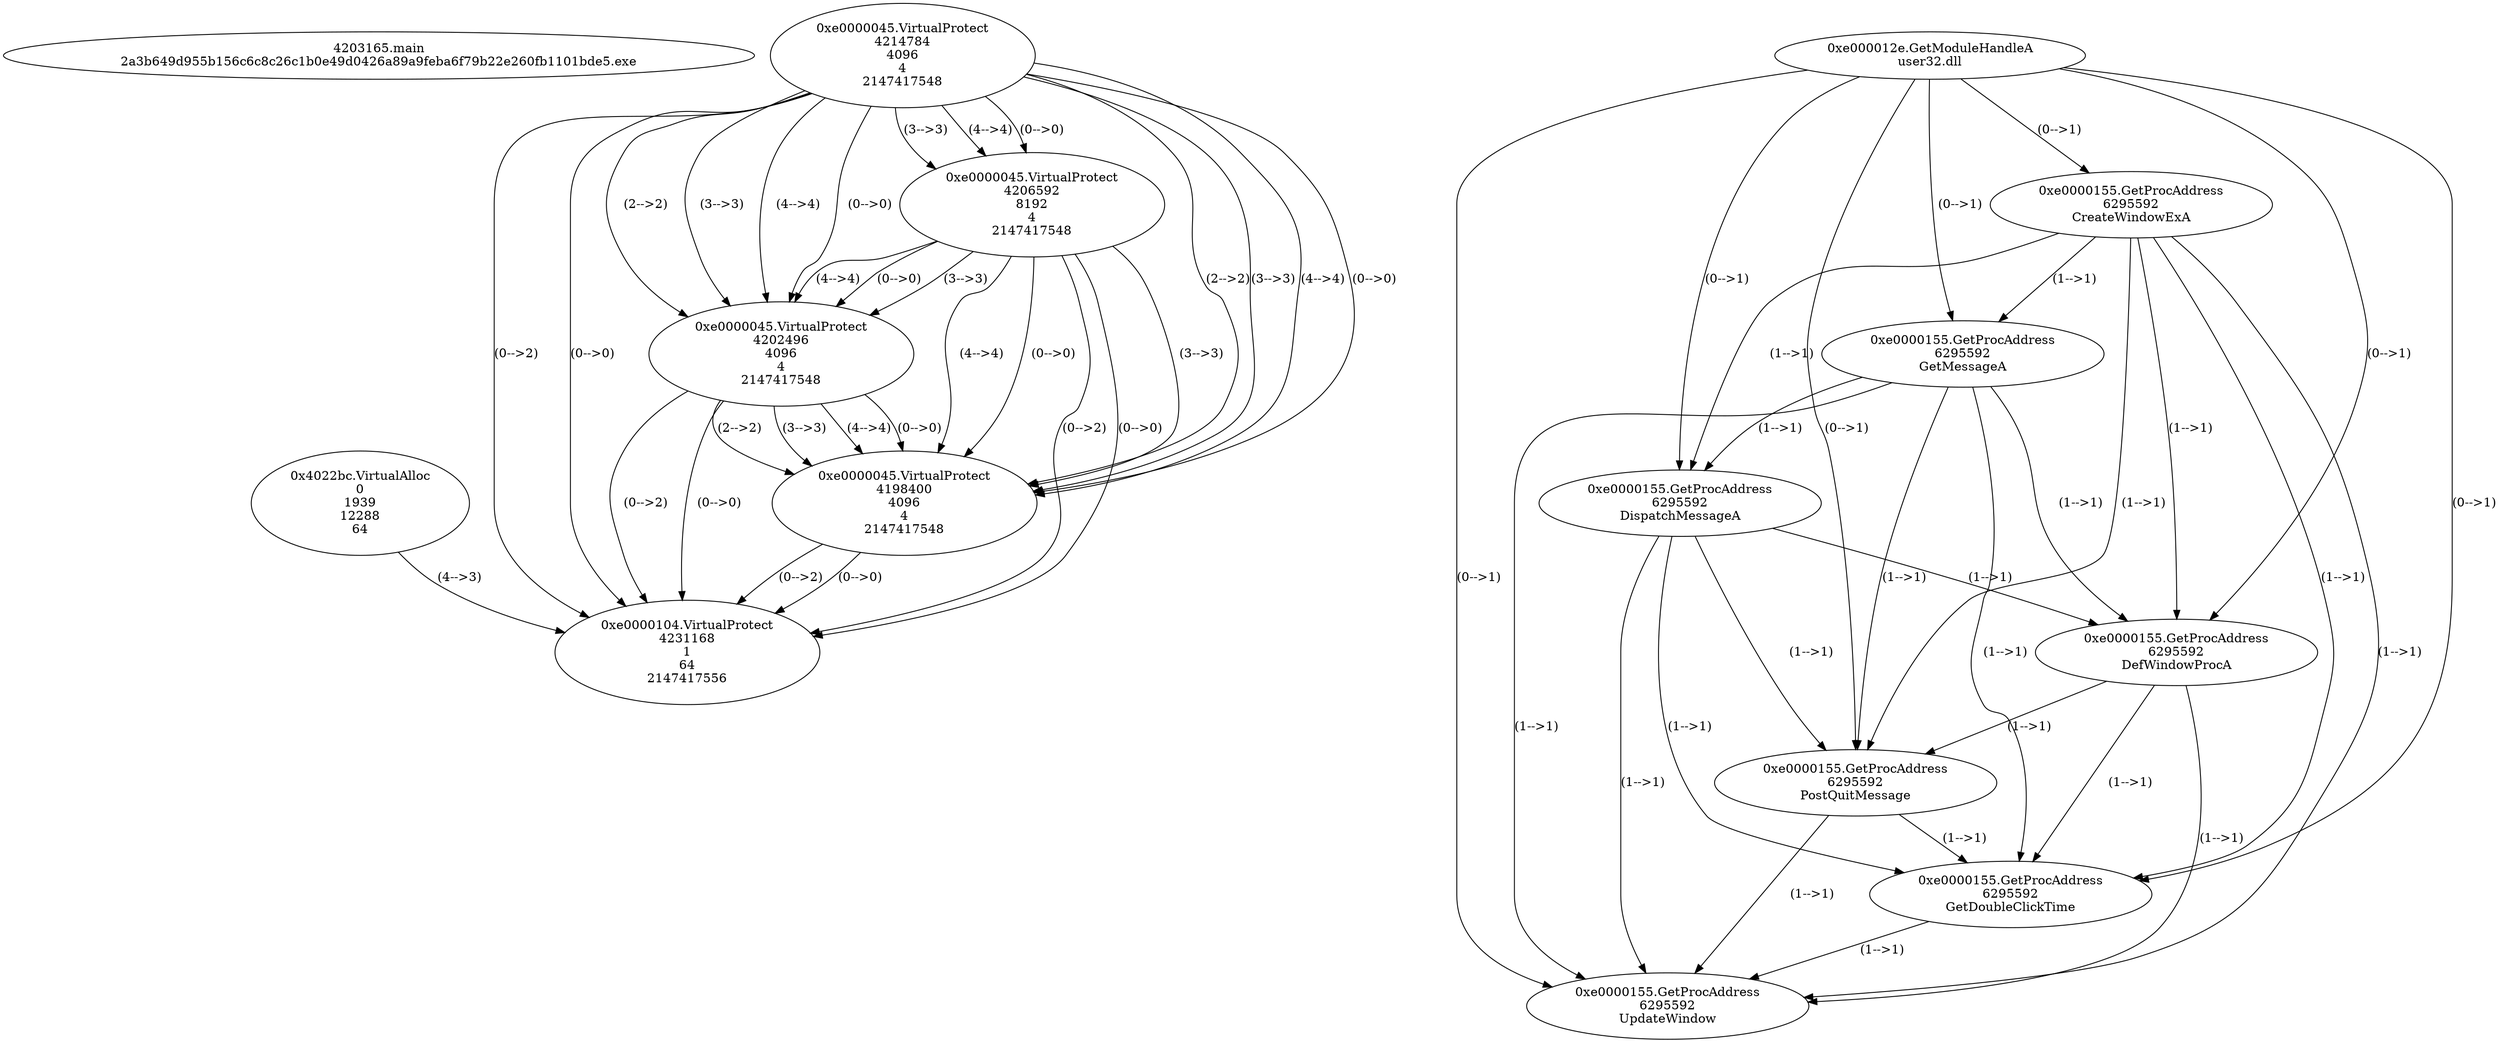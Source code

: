 // Global SCDG with merge call
digraph {
	0 [label="4203165.main
2a3b649d955b156c6c8c26c1b0e49d0426a89a9feba6f79b22e260fb1101bde5.exe"]
	1 [label="0x4022bc.VirtualAlloc
0
1939
12288
64"]
	2 [label="0xe0000045.VirtualProtect
4214784
4096
4
2147417548"]
	3 [label="0xe0000045.VirtualProtect
4206592
8192
4
2147417548"]
	2 -> 3 [label="(3-->3)"]
	2 -> 3 [label="(4-->4)"]
	2 -> 3 [label="(0-->0)"]
	4 [label="0xe0000045.VirtualProtect
4202496
4096
4
2147417548"]
	2 -> 4 [label="(2-->2)"]
	2 -> 4 [label="(3-->3)"]
	3 -> 4 [label="(3-->3)"]
	2 -> 4 [label="(4-->4)"]
	3 -> 4 [label="(4-->4)"]
	2 -> 4 [label="(0-->0)"]
	3 -> 4 [label="(0-->0)"]
	5 [label="0xe0000045.VirtualProtect
4198400
4096
4
2147417548"]
	2 -> 5 [label="(2-->2)"]
	4 -> 5 [label="(2-->2)"]
	2 -> 5 [label="(3-->3)"]
	3 -> 5 [label="(3-->3)"]
	4 -> 5 [label="(3-->3)"]
	2 -> 5 [label="(4-->4)"]
	3 -> 5 [label="(4-->4)"]
	4 -> 5 [label="(4-->4)"]
	2 -> 5 [label="(0-->0)"]
	3 -> 5 [label="(0-->0)"]
	4 -> 5 [label="(0-->0)"]
	6 [label="0xe0000104.VirtualProtect
4231168
1
64
2147417556"]
	2 -> 6 [label="(0-->2)"]
	3 -> 6 [label="(0-->2)"]
	4 -> 6 [label="(0-->2)"]
	5 -> 6 [label="(0-->2)"]
	1 -> 6 [label="(4-->3)"]
	2 -> 6 [label="(0-->0)"]
	3 -> 6 [label="(0-->0)"]
	4 -> 6 [label="(0-->0)"]
	5 -> 6 [label="(0-->0)"]
	7 [label="0xe000012e.GetModuleHandleA
user32.dll"]
	8 [label="0xe0000155.GetProcAddress
6295592
CreateWindowExA"]
	7 -> 8 [label="(0-->1)"]
	9 [label="0xe0000155.GetProcAddress
6295592
GetMessageA"]
	7 -> 9 [label="(0-->1)"]
	8 -> 9 [label="(1-->1)"]
	10 [label="0xe0000155.GetProcAddress
6295592
DispatchMessageA"]
	7 -> 10 [label="(0-->1)"]
	8 -> 10 [label="(1-->1)"]
	9 -> 10 [label="(1-->1)"]
	11 [label="0xe0000155.GetProcAddress
6295592
DefWindowProcA"]
	7 -> 11 [label="(0-->1)"]
	8 -> 11 [label="(1-->1)"]
	9 -> 11 [label="(1-->1)"]
	10 -> 11 [label="(1-->1)"]
	12 [label="0xe0000155.GetProcAddress
6295592
PostQuitMessage"]
	7 -> 12 [label="(0-->1)"]
	8 -> 12 [label="(1-->1)"]
	9 -> 12 [label="(1-->1)"]
	10 -> 12 [label="(1-->1)"]
	11 -> 12 [label="(1-->1)"]
	13 [label="0xe0000155.GetProcAddress
6295592
GetDoubleClickTime"]
	7 -> 13 [label="(0-->1)"]
	8 -> 13 [label="(1-->1)"]
	9 -> 13 [label="(1-->1)"]
	10 -> 13 [label="(1-->1)"]
	11 -> 13 [label="(1-->1)"]
	12 -> 13 [label="(1-->1)"]
	14 [label="0xe0000155.GetProcAddress
6295592
UpdateWindow"]
	7 -> 14 [label="(0-->1)"]
	8 -> 14 [label="(1-->1)"]
	9 -> 14 [label="(1-->1)"]
	10 -> 14 [label="(1-->1)"]
	11 -> 14 [label="(1-->1)"]
	12 -> 14 [label="(1-->1)"]
	13 -> 14 [label="(1-->1)"]
}
